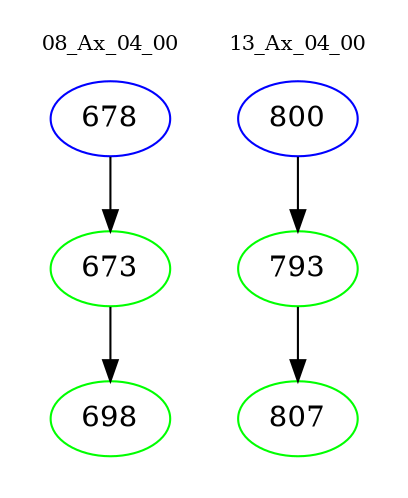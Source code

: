 digraph{
subgraph cluster_0 {
color = white
label = "08_Ax_04_00";
fontsize=10;
T0_678 [label="678", color="blue"]
T0_678 -> T0_673 [color="black"]
T0_673 [label="673", color="green"]
T0_673 -> T0_698 [color="black"]
T0_698 [label="698", color="green"]
}
subgraph cluster_1 {
color = white
label = "13_Ax_04_00";
fontsize=10;
T1_800 [label="800", color="blue"]
T1_800 -> T1_793 [color="black"]
T1_793 [label="793", color="green"]
T1_793 -> T1_807 [color="black"]
T1_807 [label="807", color="green"]
}
}
